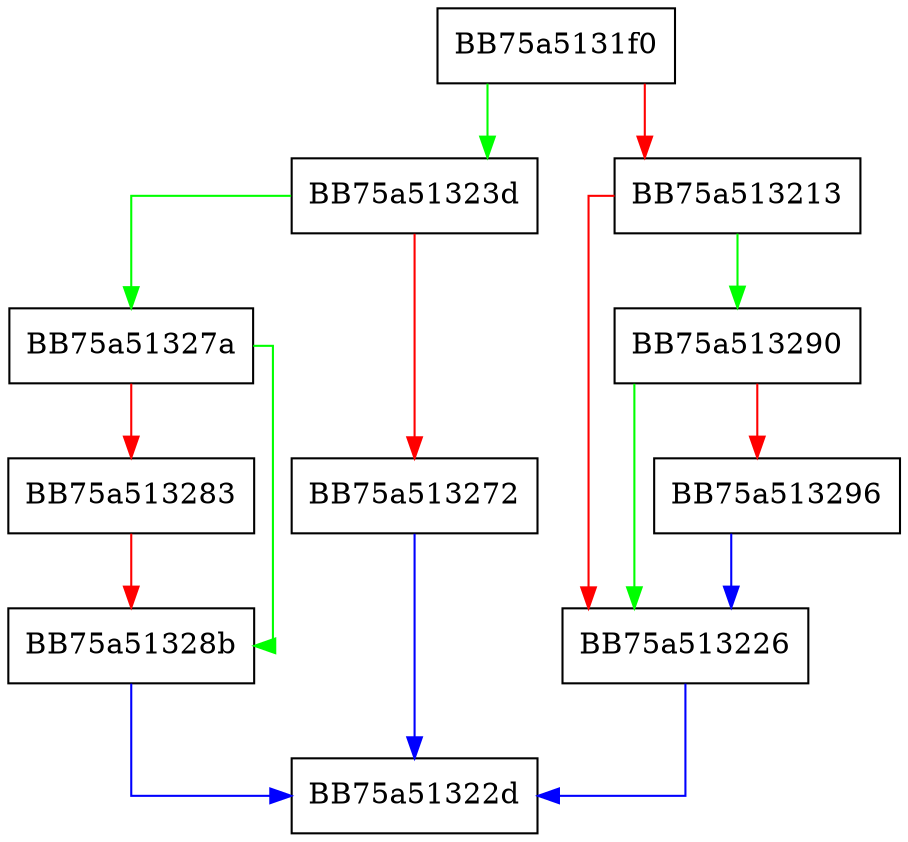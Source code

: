 digraph ToString {
  node [shape="box"];
  graph [splines=ortho];
  BB75a5131f0 -> BB75a51323d [color="green"];
  BB75a5131f0 -> BB75a513213 [color="red"];
  BB75a513213 -> BB75a513290 [color="green"];
  BB75a513213 -> BB75a513226 [color="red"];
  BB75a513226 -> BB75a51322d [color="blue"];
  BB75a51323d -> BB75a51327a [color="green"];
  BB75a51323d -> BB75a513272 [color="red"];
  BB75a513272 -> BB75a51322d [color="blue"];
  BB75a51327a -> BB75a51328b [color="green"];
  BB75a51327a -> BB75a513283 [color="red"];
  BB75a513283 -> BB75a51328b [color="red"];
  BB75a51328b -> BB75a51322d [color="blue"];
  BB75a513290 -> BB75a513226 [color="green"];
  BB75a513290 -> BB75a513296 [color="red"];
  BB75a513296 -> BB75a513226 [color="blue"];
}